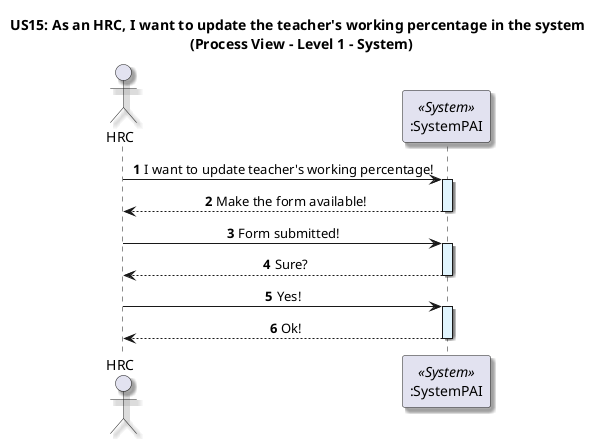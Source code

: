 @startuml

title US15: As an HRC, I want to update the teacher's working percentage in the system \n (Process View - Level 1 - System)

skinparam defaultTextAlignment center
skinparam shadowing true

autonumber

actor HRC as admin
participant ":SystemPAI" as System <<System>>

admin -> System: I want to update teacher's working percentage!
activate System #E1F5FE

System --> admin: Make the form available!
deactivate System

admin -> System: Form submitted!
activate System #E1F5FE

System --> admin: Sure?
deactivate System

admin -> System: Yes!
activate System #E1F5FE

System --> admin: Ok!
deactivate System
@enduml